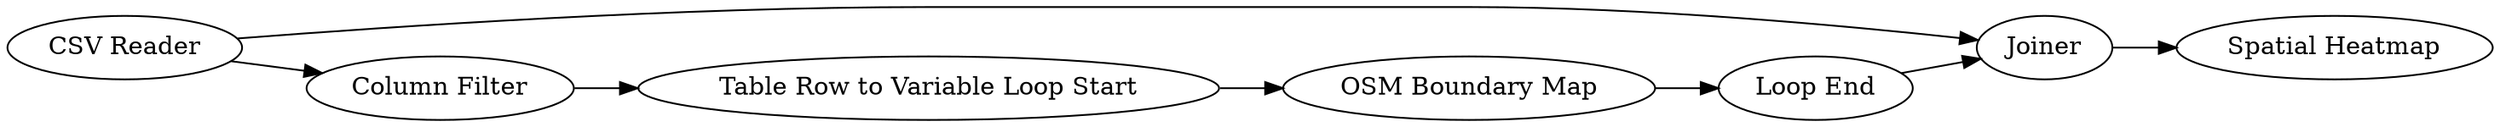 digraph {
	1 -> 17
	15 -> 14
	5 -> 16
	14 -> 5
	1 -> 15
	17 -> 18
	16 -> 17
	5 [label="OSM Boundary Map"]
	16 [label="Loop End"]
	1 [label="CSV Reader"]
	18 [label="Spatial Heatmap"]
	15 [label="Column Filter"]
	14 [label="Table Row to Variable Loop Start"]
	17 [label=Joiner]
	rankdir=LR
}
